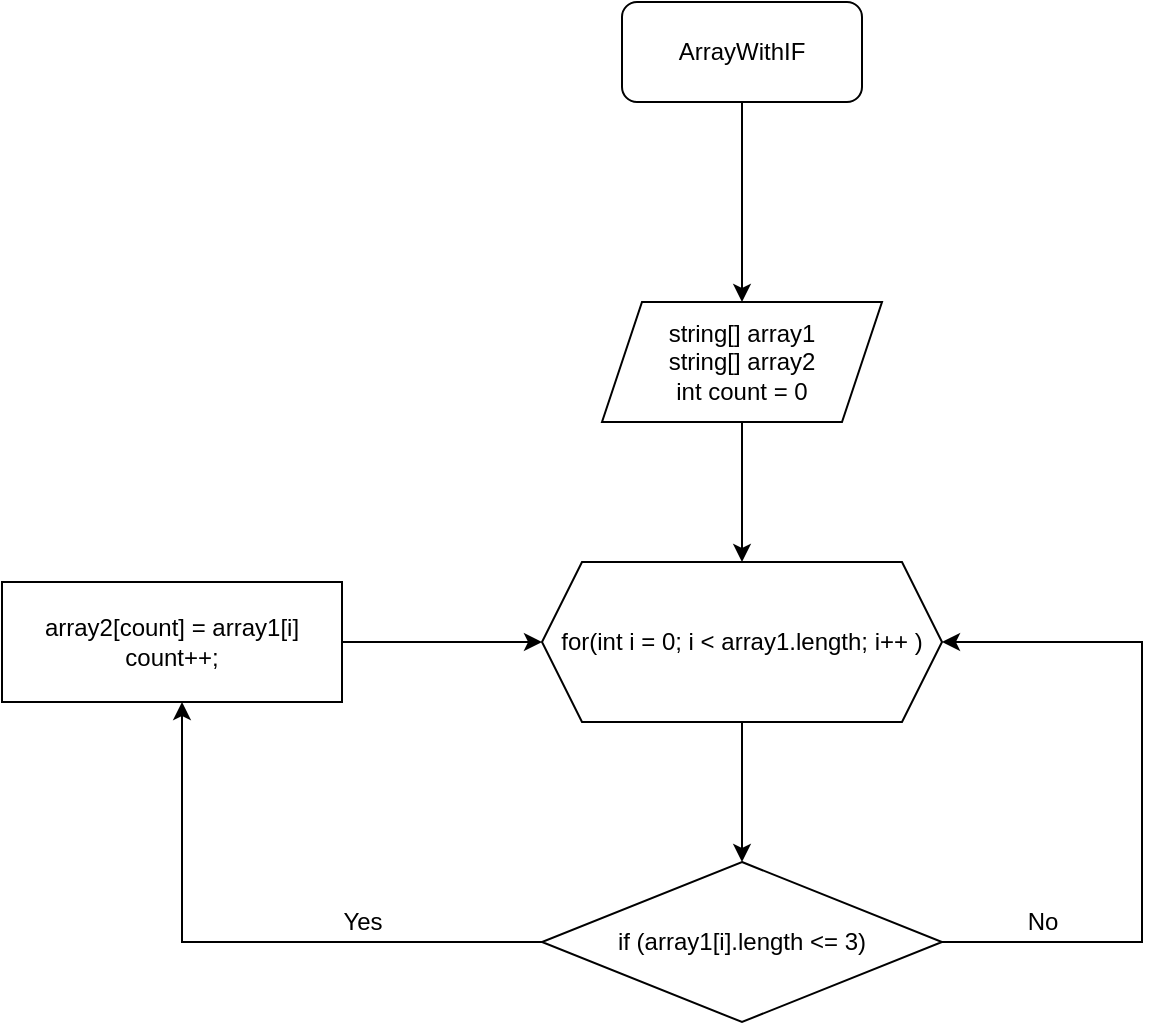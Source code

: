 <mxfile version="20.3.0" type="device"><diagram id="C5RBs43oDa-KdzZeNtuy" name="Page-1"><mxGraphModel dx="760" dy="697" grid="1" gridSize="10" guides="1" tooltips="1" connect="1" arrows="1" fold="1" page="1" pageScale="1" pageWidth="827" pageHeight="1169" math="0" shadow="0"><root><mxCell id="WIyWlLk6GJQsqaUBKTNV-0"/><mxCell id="WIyWlLk6GJQsqaUBKTNV-1" parent="WIyWlLk6GJQsqaUBKTNV-0"/><mxCell id="w9k17lNSfZIVQh4kJXfe-0" style="edgeStyle=orthogonalEdgeStyle;rounded=0;orthogonalLoop=1;jettySize=auto;html=1;" edge="1" parent="WIyWlLk6GJQsqaUBKTNV-1" source="WIyWlLk6GJQsqaUBKTNV-3"><mxGeometry relative="1" as="geometry"><mxPoint x="440" y="200" as="targetPoint"/></mxGeometry></mxCell><mxCell id="WIyWlLk6GJQsqaUBKTNV-3" value="ArrayWithIF" style="rounded=1;whiteSpace=wrap;html=1;fontSize=12;glass=0;strokeWidth=1;shadow=0;" parent="WIyWlLk6GJQsqaUBKTNV-1" vertex="1"><mxGeometry x="380" y="50" width="120" height="50" as="geometry"/></mxCell><mxCell id="w9k17lNSfZIVQh4kJXfe-2" style="edgeStyle=orthogonalEdgeStyle;rounded=0;orthogonalLoop=1;jettySize=auto;html=1;" edge="1" parent="WIyWlLk6GJQsqaUBKTNV-1" source="w9k17lNSfZIVQh4kJXfe-1"><mxGeometry relative="1" as="geometry"><mxPoint x="440" y="330" as="targetPoint"/></mxGeometry></mxCell><mxCell id="w9k17lNSfZIVQh4kJXfe-1" value="string[] array1&lt;br&gt;string[] array2&lt;br&gt;int count = 0" style="shape=parallelogram;perimeter=parallelogramPerimeter;whiteSpace=wrap;html=1;fixedSize=1;" vertex="1" parent="WIyWlLk6GJQsqaUBKTNV-1"><mxGeometry x="370" y="200" width="140" height="60" as="geometry"/></mxCell><mxCell id="w9k17lNSfZIVQh4kJXfe-4" style="edgeStyle=orthogonalEdgeStyle;rounded=0;orthogonalLoop=1;jettySize=auto;html=1;" edge="1" parent="WIyWlLk6GJQsqaUBKTNV-1" source="w9k17lNSfZIVQh4kJXfe-3"><mxGeometry relative="1" as="geometry"><mxPoint x="440" y="480" as="targetPoint"/></mxGeometry></mxCell><mxCell id="w9k17lNSfZIVQh4kJXfe-3" value="for(int i = 0; i &amp;lt; array1.length; i++ )" style="shape=hexagon;perimeter=hexagonPerimeter2;whiteSpace=wrap;html=1;fixedSize=1;" vertex="1" parent="WIyWlLk6GJQsqaUBKTNV-1"><mxGeometry x="340" y="330" width="200" height="80" as="geometry"/></mxCell><mxCell id="w9k17lNSfZIVQh4kJXfe-6" style="edgeStyle=orthogonalEdgeStyle;rounded=0;orthogonalLoop=1;jettySize=auto;html=1;entryX=1;entryY=0.5;entryDx=0;entryDy=0;" edge="1" parent="WIyWlLk6GJQsqaUBKTNV-1" source="w9k17lNSfZIVQh4kJXfe-5" target="w9k17lNSfZIVQh4kJXfe-3"><mxGeometry relative="1" as="geometry"><mxPoint x="680" y="370" as="targetPoint"/><Array as="points"><mxPoint x="640" y="520"/><mxPoint x="640" y="370"/></Array></mxGeometry></mxCell><mxCell id="w9k17lNSfZIVQh4kJXfe-8" style="edgeStyle=orthogonalEdgeStyle;rounded=0;orthogonalLoop=1;jettySize=auto;html=1;" edge="1" parent="WIyWlLk6GJQsqaUBKTNV-1" source="w9k17lNSfZIVQh4kJXfe-5"><mxGeometry relative="1" as="geometry"><mxPoint x="160" y="400" as="targetPoint"/><Array as="points"><mxPoint x="160" y="520"/></Array></mxGeometry></mxCell><mxCell id="w9k17lNSfZIVQh4kJXfe-5" value="if (array1[i].length &amp;lt;= 3)" style="rhombus;whiteSpace=wrap;html=1;" vertex="1" parent="WIyWlLk6GJQsqaUBKTNV-1"><mxGeometry x="340" y="480" width="200" height="80" as="geometry"/></mxCell><mxCell id="w9k17lNSfZIVQh4kJXfe-7" value="No" style="text;html=1;align=center;verticalAlign=middle;resizable=0;points=[];autosize=1;strokeColor=none;fillColor=none;" vertex="1" parent="WIyWlLk6GJQsqaUBKTNV-1"><mxGeometry x="570" y="495" width="40" height="30" as="geometry"/></mxCell><mxCell id="w9k17lNSfZIVQh4kJXfe-10" style="edgeStyle=orthogonalEdgeStyle;rounded=0;orthogonalLoop=1;jettySize=auto;html=1;entryX=0;entryY=0.5;entryDx=0;entryDy=0;" edge="1" parent="WIyWlLk6GJQsqaUBKTNV-1" source="w9k17lNSfZIVQh4kJXfe-9" target="w9k17lNSfZIVQh4kJXfe-3"><mxGeometry relative="1" as="geometry"/></mxCell><mxCell id="w9k17lNSfZIVQh4kJXfe-9" value="array2[count] = array1[i]&lt;br&gt;count++;" style="rounded=0;whiteSpace=wrap;html=1;" vertex="1" parent="WIyWlLk6GJQsqaUBKTNV-1"><mxGeometry x="70" y="340" width="170" height="60" as="geometry"/></mxCell><mxCell id="w9k17lNSfZIVQh4kJXfe-11" value="Yes" style="text;html=1;align=center;verticalAlign=middle;resizable=0;points=[];autosize=1;strokeColor=none;fillColor=none;" vertex="1" parent="WIyWlLk6GJQsqaUBKTNV-1"><mxGeometry x="230" y="495" width="40" height="30" as="geometry"/></mxCell></root></mxGraphModel></diagram></mxfile>